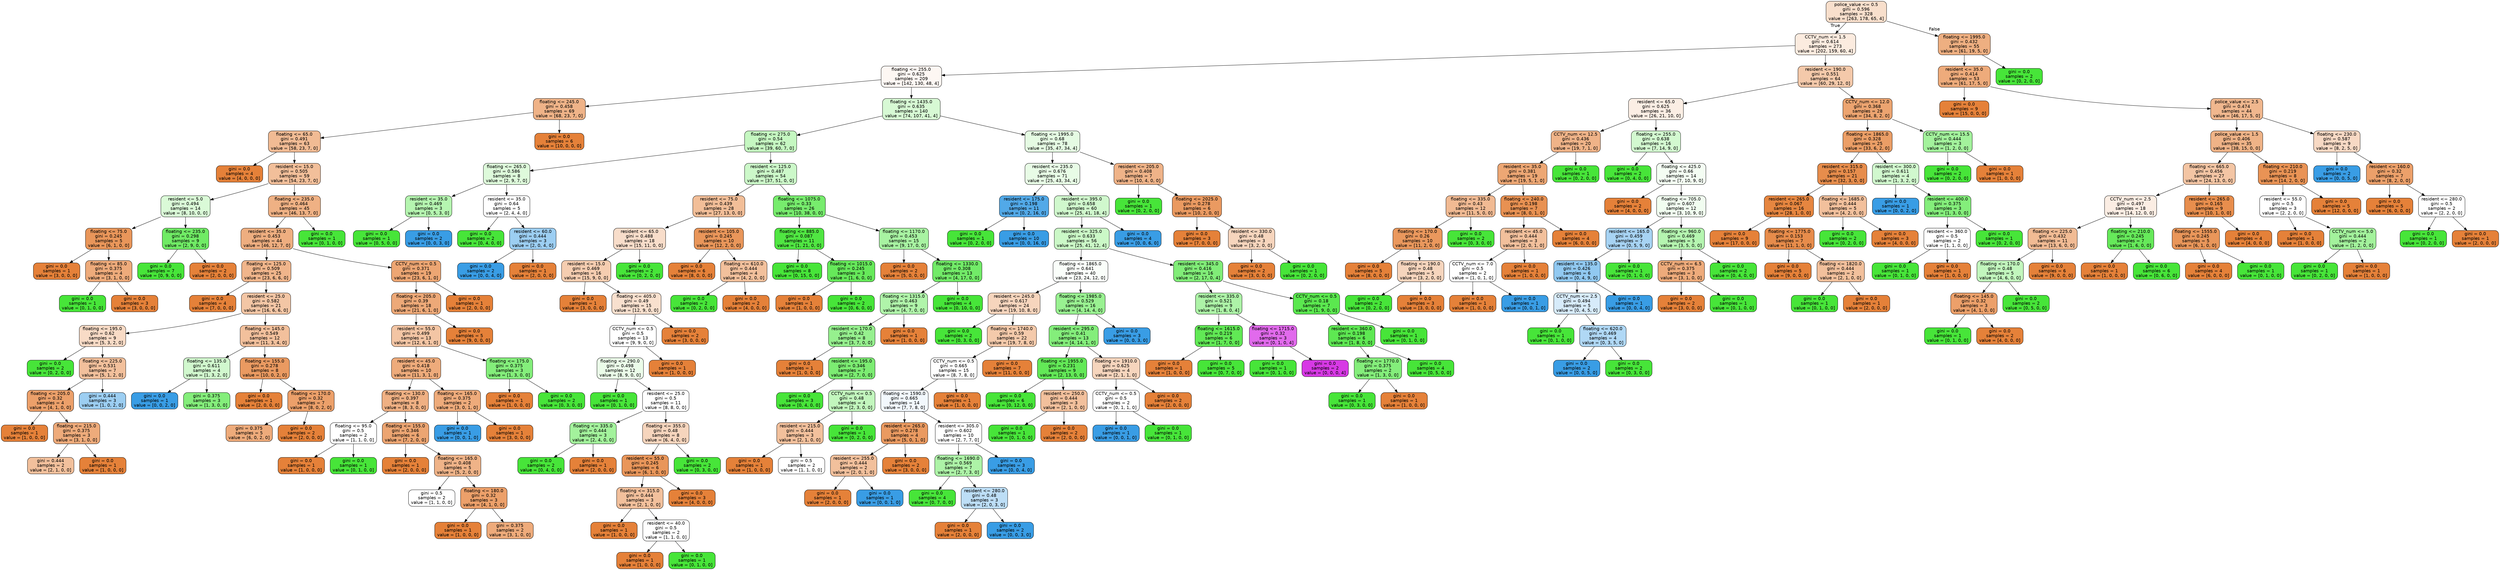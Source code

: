 digraph Tree {
node [shape=box, style="filled, rounded", color="black", fontname=helvetica] ;
edge [fontname=helvetica] ;
0 [label="police_value <= 0.5\ngini = 0.596\nsamples = 328\nvalue = [263, 178, 65, 4]", fillcolor="#f8dfcc"] ;
1 [label="CCTV_num <= 1.5\ngini = 0.614\nsamples = 273\nvalue = [202, 159, 60, 4]", fillcolor="#fbebdf"] ;
0 -> 1 [labeldistance=2.5, labelangle=45, headlabel="True"] ;
2 [label="floating <= 255.0\ngini = 0.625\nsamples = 209\nvalue = [142, 130, 48, 4]", fillcolor="#fdf7f3"] ;
1 -> 2 ;
3 [label="floating <= 245.0\ngini = 0.458\nsamples = 69\nvalue = [68, 23, 7, 0]", fillcolor="#efb388"] ;
2 -> 3 ;
4 [label="floating <= 65.0\ngini = 0.491\nsamples = 63\nvalue = [58, 23, 7, 0]", fillcolor="#f1bb94"] ;
3 -> 4 ;
5 [label="gini = 0.0\nsamples = 4\nvalue = [4, 0, 0, 0]", fillcolor="#e58139"] ;
4 -> 5 ;
6 [label="resident <= 15.0\ngini = 0.505\nsamples = 59\nvalue = [54, 23, 7, 0]", fillcolor="#f2bf9a"] ;
4 -> 6 ;
7 [label="resident <= 5.0\ngini = 0.494\nsamples = 14\nvalue = [8, 10, 0, 0]", fillcolor="#dafad7"] ;
6 -> 7 ;
8 [label="floating <= 75.0\ngini = 0.245\nsamples = 5\nvalue = [6, 1, 0, 0]", fillcolor="#e9965a"] ;
7 -> 8 ;
9 [label="gini = 0.0\nsamples = 1\nvalue = [3, 0, 0, 0]", fillcolor="#e58139"] ;
8 -> 9 ;
10 [label="floating <= 85.0\ngini = 0.375\nsamples = 4\nvalue = [3, 1, 0, 0]", fillcolor="#eeab7b"] ;
8 -> 10 ;
11 [label="gini = 0.0\nsamples = 1\nvalue = [0, 1, 0, 0]", fillcolor="#47e539"] ;
10 -> 11 ;
12 [label="gini = 0.0\nsamples = 3\nvalue = [3, 0, 0, 0]", fillcolor="#e58139"] ;
10 -> 12 ;
13 [label="floating <= 235.0\ngini = 0.298\nsamples = 9\nvalue = [2, 9, 0, 0]", fillcolor="#70eb65"] ;
7 -> 13 ;
14 [label="gini = 0.0\nsamples = 7\nvalue = [0, 9, 0, 0]", fillcolor="#47e539"] ;
13 -> 14 ;
15 [label="gini = 0.0\nsamples = 2\nvalue = [2, 0, 0, 0]", fillcolor="#e58139"] ;
13 -> 15 ;
16 [label="floating <= 235.0\ngini = 0.464\nsamples = 45\nvalue = [46, 13, 7, 0]", fillcolor="#efb184"] ;
6 -> 16 ;
17 [label="resident <= 35.0\ngini = 0.453\nsamples = 44\nvalue = [46, 12, 7, 0]", fillcolor="#eeae80"] ;
16 -> 17 ;
18 [label="floating <= 125.0\ngini = 0.509\nsamples = 25\nvalue = [23, 6, 6, 0]", fillcolor="#f0b58b"] ;
17 -> 18 ;
19 [label="gini = 0.0\nsamples = 4\nvalue = [7, 0, 0, 0]", fillcolor="#e58139"] ;
18 -> 19 ;
20 [label="resident <= 25.0\ngini = 0.582\nsamples = 21\nvalue = [16, 6, 6, 0]", fillcolor="#f3c6a5"] ;
18 -> 20 ;
21 [label="floating <= 195.0\ngini = 0.62\nsamples = 9\nvalue = [5, 3, 2, 0]", fillcolor="#f8dbc6"] ;
20 -> 21 ;
22 [label="gini = 0.0\nsamples = 2\nvalue = [0, 2, 0, 0]", fillcolor="#47e539"] ;
21 -> 22 ;
23 [label="floating <= 225.0\ngini = 0.531\nsamples = 7\nvalue = [5, 1, 2, 0]", fillcolor="#f2c09c"] ;
21 -> 23 ;
24 [label="floating <= 205.0\ngini = 0.32\nsamples = 4\nvalue = [4, 1, 0, 0]", fillcolor="#eca06a"] ;
23 -> 24 ;
25 [label="gini = 0.0\nsamples = 1\nvalue = [1, 0, 0, 0]", fillcolor="#e58139"] ;
24 -> 25 ;
26 [label="floating <= 215.0\ngini = 0.375\nsamples = 3\nvalue = [3, 1, 0, 0]", fillcolor="#eeab7b"] ;
24 -> 26 ;
27 [label="gini = 0.444\nsamples = 2\nvalue = [2, 1, 0, 0]", fillcolor="#f2c09c"] ;
26 -> 27 ;
28 [label="gini = 0.0\nsamples = 1\nvalue = [1, 0, 0, 0]", fillcolor="#e58139"] ;
26 -> 28 ;
29 [label="gini = 0.444\nsamples = 3\nvalue = [1, 0, 2, 0]", fillcolor="#9ccef2"] ;
23 -> 29 ;
30 [label="floating <= 145.0\ngini = 0.549\nsamples = 12\nvalue = [11, 3, 4, 0]", fillcolor="#f2c09c"] ;
20 -> 30 ;
31 [label="floating <= 135.0\ngini = 0.611\nsamples = 4\nvalue = [1, 3, 2, 0]", fillcolor="#d1f8ce"] ;
30 -> 31 ;
32 [label="gini = 0.0\nsamples = 1\nvalue = [0, 0, 2, 0]", fillcolor="#399de5"] ;
31 -> 32 ;
33 [label="gini = 0.375\nsamples = 3\nvalue = [1, 3, 0, 0]", fillcolor="#84ee7b"] ;
31 -> 33 ;
34 [label="floating <= 155.0\ngini = 0.278\nsamples = 8\nvalue = [10, 0, 2, 0]", fillcolor="#ea9a61"] ;
30 -> 34 ;
35 [label="gini = 0.0\nsamples = 1\nvalue = [2, 0, 0, 0]", fillcolor="#e58139"] ;
34 -> 35 ;
36 [label="floating <= 170.0\ngini = 0.32\nsamples = 7\nvalue = [8, 0, 2, 0]", fillcolor="#eca06a"] ;
34 -> 36 ;
37 [label="gini = 0.375\nsamples = 5\nvalue = [6, 0, 2, 0]", fillcolor="#eeab7b"] ;
36 -> 37 ;
38 [label="gini = 0.0\nsamples = 2\nvalue = [2, 0, 0, 0]", fillcolor="#e58139"] ;
36 -> 38 ;
39 [label="CCTV_num <= 0.5\ngini = 0.371\nsamples = 19\nvalue = [23, 6, 1, 0]", fillcolor="#eda673"] ;
17 -> 39 ;
40 [label="floating <= 205.0\ngini = 0.39\nsamples = 18\nvalue = [21, 6, 1, 0]", fillcolor="#eda978"] ;
39 -> 40 ;
41 [label="resident <= 55.0\ngini = 0.499\nsamples = 13\nvalue = [12, 6, 1, 0]", fillcolor="#f3c5a4"] ;
40 -> 41 ;
42 [label="resident <= 45.0\ngini = 0.418\nsamples = 10\nvalue = [11, 3, 1, 0]", fillcolor="#eeab7b"] ;
41 -> 42 ;
43 [label="floating <= 130.0\ngini = 0.397\nsamples = 8\nvalue = [8, 3, 0, 0]", fillcolor="#efb083"] ;
42 -> 43 ;
44 [label="floating <= 95.0\ngini = 0.5\nsamples = 2\nvalue = [1, 1, 0, 0]", fillcolor="#ffffff"] ;
43 -> 44 ;
45 [label="gini = 0.0\nsamples = 1\nvalue = [1, 0, 0, 0]", fillcolor="#e58139"] ;
44 -> 45 ;
46 [label="gini = 0.0\nsamples = 1\nvalue = [0, 1, 0, 0]", fillcolor="#47e539"] ;
44 -> 46 ;
47 [label="floating <= 155.0\ngini = 0.346\nsamples = 6\nvalue = [7, 2, 0, 0]", fillcolor="#eca572"] ;
43 -> 47 ;
48 [label="gini = 0.0\nsamples = 1\nvalue = [2, 0, 0, 0]", fillcolor="#e58139"] ;
47 -> 48 ;
49 [label="floating <= 165.0\ngini = 0.408\nsamples = 5\nvalue = [5, 2, 0, 0]", fillcolor="#efb388"] ;
47 -> 49 ;
50 [label="gini = 0.5\nsamples = 2\nvalue = [1, 1, 0, 0]", fillcolor="#ffffff"] ;
49 -> 50 ;
51 [label="floating <= 180.0\ngini = 0.32\nsamples = 3\nvalue = [4, 1, 0, 0]", fillcolor="#eca06a"] ;
49 -> 51 ;
52 [label="gini = 0.0\nsamples = 1\nvalue = [1, 0, 0, 0]", fillcolor="#e58139"] ;
51 -> 52 ;
53 [label="gini = 0.375\nsamples = 2\nvalue = [3, 1, 0, 0]", fillcolor="#eeab7b"] ;
51 -> 53 ;
54 [label="floating <= 165.0\ngini = 0.375\nsamples = 2\nvalue = [3, 0, 1, 0]", fillcolor="#eeab7b"] ;
42 -> 54 ;
55 [label="gini = 0.0\nsamples = 1\nvalue = [0, 0, 1, 0]", fillcolor="#399de5"] ;
54 -> 55 ;
56 [label="gini = 0.0\nsamples = 1\nvalue = [3, 0, 0, 0]", fillcolor="#e58139"] ;
54 -> 56 ;
57 [label="floating <= 175.0\ngini = 0.375\nsamples = 3\nvalue = [1, 3, 0, 0]", fillcolor="#84ee7b"] ;
41 -> 57 ;
58 [label="gini = 0.0\nsamples = 1\nvalue = [1, 0, 0, 0]", fillcolor="#e58139"] ;
57 -> 58 ;
59 [label="gini = 0.0\nsamples = 2\nvalue = [0, 3, 0, 0]", fillcolor="#47e539"] ;
57 -> 59 ;
60 [label="gini = 0.0\nsamples = 5\nvalue = [9, 0, 0, 0]", fillcolor="#e58139"] ;
40 -> 60 ;
61 [label="gini = 0.0\nsamples = 1\nvalue = [2, 0, 0, 0]", fillcolor="#e58139"] ;
39 -> 61 ;
62 [label="gini = 0.0\nsamples = 1\nvalue = [0, 1, 0, 0]", fillcolor="#47e539"] ;
16 -> 62 ;
63 [label="gini = 0.0\nsamples = 6\nvalue = [10, 0, 0, 0]", fillcolor="#e58139"] ;
3 -> 63 ;
64 [label="floating <= 1435.0\ngini = 0.635\nsamples = 140\nvalue = [74, 107, 41, 4]", fillcolor="#d7f9d4"] ;
2 -> 64 ;
65 [label="floating <= 275.0\ngini = 0.54\nsamples = 62\nvalue = [39, 60, 7, 0]", fillcolor="#c5f7c1"] ;
64 -> 65 ;
66 [label="floating <= 265.0\ngini = 0.586\nsamples = 8\nvalue = [2, 9, 7, 0]", fillcolor="#defadb"] ;
65 -> 66 ;
67 [label="resident <= 35.0\ngini = 0.469\nsamples = 3\nvalue = [0, 5, 3, 0]", fillcolor="#b5f5b0"] ;
66 -> 67 ;
68 [label="gini = 0.0\nsamples = 1\nvalue = [0, 5, 0, 0]", fillcolor="#47e539"] ;
67 -> 68 ;
69 [label="gini = 0.0\nsamples = 2\nvalue = [0, 0, 3, 0]", fillcolor="#399de5"] ;
67 -> 69 ;
70 [label="resident <= 35.0\ngini = 0.64\nsamples = 5\nvalue = [2, 4, 4, 0]", fillcolor="#ffffff"] ;
66 -> 70 ;
71 [label="gini = 0.0\nsamples = 2\nvalue = [0, 4, 0, 0]", fillcolor="#47e539"] ;
70 -> 71 ;
72 [label="resident <= 60.0\ngini = 0.444\nsamples = 3\nvalue = [2, 0, 4, 0]", fillcolor="#9ccef2"] ;
70 -> 72 ;
73 [label="gini = 0.0\nsamples = 2\nvalue = [0, 0, 4, 0]", fillcolor="#399de5"] ;
72 -> 73 ;
74 [label="gini = 0.0\nsamples = 1\nvalue = [2, 0, 0, 0]", fillcolor="#e58139"] ;
72 -> 74 ;
75 [label="resident <= 125.0\ngini = 0.487\nsamples = 54\nvalue = [37, 51, 0, 0]", fillcolor="#ccf8c9"] ;
65 -> 75 ;
76 [label="resident <= 75.0\ngini = 0.439\nsamples = 28\nvalue = [27, 13, 0, 0]", fillcolor="#f2be98"] ;
75 -> 76 ;
77 [label="resident <= 65.0\ngini = 0.488\nsamples = 18\nvalue = [15, 11, 0, 0]", fillcolor="#f8ddca"] ;
76 -> 77 ;
78 [label="resident <= 15.0\ngini = 0.469\nsamples = 16\nvalue = [15, 9, 0, 0]", fillcolor="#f5cdb0"] ;
77 -> 78 ;
79 [label="gini = 0.0\nsamples = 1\nvalue = [3, 0, 0, 0]", fillcolor="#e58139"] ;
78 -> 79 ;
80 [label="floating <= 405.0\ngini = 0.49\nsamples = 15\nvalue = [12, 9, 0, 0]", fillcolor="#f8e0ce"] ;
78 -> 80 ;
81 [label="CCTV_num <= 0.5\ngini = 0.5\nsamples = 13\nvalue = [9, 9, 0, 0]", fillcolor="#ffffff"] ;
80 -> 81 ;
82 [label="floating <= 290.0\ngini = 0.498\nsamples = 12\nvalue = [8, 9, 0, 0]", fillcolor="#ebfce9"] ;
81 -> 82 ;
83 [label="gini = 0.0\nsamples = 1\nvalue = [0, 1, 0, 0]", fillcolor="#47e539"] ;
82 -> 83 ;
84 [label="resident <= 25.0\ngini = 0.5\nsamples = 11\nvalue = [8, 8, 0, 0]", fillcolor="#ffffff"] ;
82 -> 84 ;
85 [label="floating <= 335.0\ngini = 0.444\nsamples = 3\nvalue = [2, 4, 0, 0]", fillcolor="#a3f29c"] ;
84 -> 85 ;
86 [label="gini = 0.0\nsamples = 2\nvalue = [0, 4, 0, 0]", fillcolor="#47e539"] ;
85 -> 86 ;
87 [label="gini = 0.0\nsamples = 1\nvalue = [2, 0, 0, 0]", fillcolor="#e58139"] ;
85 -> 87 ;
88 [label="floating <= 355.0\ngini = 0.48\nsamples = 8\nvalue = [6, 4, 0, 0]", fillcolor="#f6d5bd"] ;
84 -> 88 ;
89 [label="resident <= 55.0\ngini = 0.245\nsamples = 6\nvalue = [6, 1, 0, 0]", fillcolor="#e9965a"] ;
88 -> 89 ;
90 [label="floating <= 315.0\ngini = 0.444\nsamples = 3\nvalue = [2, 1, 0, 0]", fillcolor="#f2c09c"] ;
89 -> 90 ;
91 [label="gini = 0.0\nsamples = 1\nvalue = [1, 0, 0, 0]", fillcolor="#e58139"] ;
90 -> 91 ;
92 [label="resident <= 40.0\ngini = 0.5\nsamples = 2\nvalue = [1, 1, 0, 0]", fillcolor="#ffffff"] ;
90 -> 92 ;
93 [label="gini = 0.0\nsamples = 1\nvalue = [1, 0, 0, 0]", fillcolor="#e58139"] ;
92 -> 93 ;
94 [label="gini = 0.0\nsamples = 1\nvalue = [0, 1, 0, 0]", fillcolor="#47e539"] ;
92 -> 94 ;
95 [label="gini = 0.0\nsamples = 3\nvalue = [4, 0, 0, 0]", fillcolor="#e58139"] ;
89 -> 95 ;
96 [label="gini = 0.0\nsamples = 2\nvalue = [0, 3, 0, 0]", fillcolor="#47e539"] ;
88 -> 96 ;
97 [label="gini = 0.0\nsamples = 1\nvalue = [1, 0, 0, 0]", fillcolor="#e58139"] ;
81 -> 97 ;
98 [label="gini = 0.0\nsamples = 2\nvalue = [3, 0, 0, 0]", fillcolor="#e58139"] ;
80 -> 98 ;
99 [label="gini = 0.0\nsamples = 2\nvalue = [0, 2, 0, 0]", fillcolor="#47e539"] ;
77 -> 99 ;
100 [label="resident <= 105.0\ngini = 0.245\nsamples = 10\nvalue = [12, 2, 0, 0]", fillcolor="#e9965a"] ;
76 -> 100 ;
101 [label="gini = 0.0\nsamples = 6\nvalue = [8, 0, 0, 0]", fillcolor="#e58139"] ;
100 -> 101 ;
102 [label="floating <= 610.0\ngini = 0.444\nsamples = 4\nvalue = [4, 2, 0, 0]", fillcolor="#f2c09c"] ;
100 -> 102 ;
103 [label="gini = 0.0\nsamples = 2\nvalue = [0, 2, 0, 0]", fillcolor="#47e539"] ;
102 -> 103 ;
104 [label="gini = 0.0\nsamples = 2\nvalue = [4, 0, 0, 0]", fillcolor="#e58139"] ;
102 -> 104 ;
105 [label="floating <= 1075.0\ngini = 0.33\nsamples = 26\nvalue = [10, 38, 0, 0]", fillcolor="#77ec6d"] ;
75 -> 105 ;
106 [label="floating <= 885.0\ngini = 0.087\nsamples = 11\nvalue = [1, 21, 0, 0]", fillcolor="#50e642"] ;
105 -> 106 ;
107 [label="gini = 0.0\nsamples = 8\nvalue = [0, 15, 0, 0]", fillcolor="#47e539"] ;
106 -> 107 ;
108 [label="floating <= 1015.0\ngini = 0.245\nsamples = 3\nvalue = [1, 6, 0, 0]", fillcolor="#66e95a"] ;
106 -> 108 ;
109 [label="gini = 0.0\nsamples = 1\nvalue = [1, 0, 0, 0]", fillcolor="#e58139"] ;
108 -> 109 ;
110 [label="gini = 0.0\nsamples = 2\nvalue = [0, 6, 0, 0]", fillcolor="#47e539"] ;
108 -> 110 ;
111 [label="floating <= 1170.0\ngini = 0.453\nsamples = 15\nvalue = [9, 17, 0, 0]", fillcolor="#a8f3a2"] ;
105 -> 111 ;
112 [label="gini = 0.0\nsamples = 2\nvalue = [5, 0, 0, 0]", fillcolor="#e58139"] ;
111 -> 112 ;
113 [label="floating <= 1330.0\ngini = 0.308\nsamples = 13\nvalue = [4, 17, 0, 0]", fillcolor="#72eb68"] ;
111 -> 113 ;
114 [label="floating <= 1315.0\ngini = 0.463\nsamples = 9\nvalue = [4, 7, 0, 0]", fillcolor="#b0f4aa"] ;
113 -> 114 ;
115 [label="resident <= 170.0\ngini = 0.42\nsamples = 8\nvalue = [3, 7, 0, 0]", fillcolor="#96f08e"] ;
114 -> 115 ;
116 [label="gini = 0.0\nsamples = 1\nvalue = [1, 0, 0, 0]", fillcolor="#e58139"] ;
115 -> 116 ;
117 [label="resident <= 195.0\ngini = 0.346\nsamples = 7\nvalue = [2, 7, 0, 0]", fillcolor="#7cec72"] ;
115 -> 117 ;
118 [label="gini = 0.0\nsamples = 3\nvalue = [0, 4, 0, 0]", fillcolor="#47e539"] ;
117 -> 118 ;
119 [label="CCTV_num <= 0.5\ngini = 0.48\nsamples = 4\nvalue = [2, 3, 0, 0]", fillcolor="#c2f6bd"] ;
117 -> 119 ;
120 [label="resident <= 215.0\ngini = 0.444\nsamples = 3\nvalue = [2, 1, 0, 0]", fillcolor="#f2c09c"] ;
119 -> 120 ;
121 [label="gini = 0.0\nsamples = 1\nvalue = [1, 0, 0, 0]", fillcolor="#e58139"] ;
120 -> 121 ;
122 [label="gini = 0.5\nsamples = 2\nvalue = [1, 1, 0, 0]", fillcolor="#ffffff"] ;
120 -> 122 ;
123 [label="gini = 0.0\nsamples = 1\nvalue = [0, 2, 0, 0]", fillcolor="#47e539"] ;
119 -> 123 ;
124 [label="gini = 0.0\nsamples = 1\nvalue = [1, 0, 0, 0]", fillcolor="#e58139"] ;
114 -> 124 ;
125 [label="gini = 0.0\nsamples = 4\nvalue = [0, 10, 0, 0]", fillcolor="#47e539"] ;
113 -> 125 ;
126 [label="floating <= 1995.0\ngini = 0.68\nsamples = 78\nvalue = [35, 47, 34, 4]", fillcolor="#e5fbe3"] ;
64 -> 126 ;
127 [label="resident <= 235.0\ngini = 0.676\nsamples = 71\nvalue = [25, 43, 34, 4]", fillcolor="#e8fce6"] ;
126 -> 127 ;
128 [label="resident <= 175.0\ngini = 0.198\nsamples = 11\nvalue = [0, 2, 16, 0]", fillcolor="#52a9e8"] ;
127 -> 128 ;
129 [label="gini = 0.0\nsamples = 1\nvalue = [0, 2, 0, 0]", fillcolor="#47e539"] ;
128 -> 129 ;
130 [label="gini = 0.0\nsamples = 10\nvalue = [0, 0, 16, 0]", fillcolor="#399de5"] ;
128 -> 130 ;
131 [label="resident <= 395.0\ngini = 0.658\nsamples = 60\nvalue = [25, 41, 18, 4]", fillcolor="#d0f8cd"] ;
127 -> 131 ;
132 [label="resident <= 325.0\ngini = 0.633\nsamples = 56\nvalue = [25, 41, 12, 4]", fillcolor="#cbf8c7"] ;
131 -> 132 ;
133 [label="floating <= 1865.0\ngini = 0.641\nsamples = 40\nvalue = [23, 24, 12, 0]", fillcolor="#fafefa"] ;
132 -> 133 ;
134 [label="resident <= 245.0\ngini = 0.617\nsamples = 24\nvalue = [19, 10, 8, 0]", fillcolor="#f6d5bd"] ;
133 -> 134 ;
135 [label="gini = 0.0\nsamples = 2\nvalue = [0, 3, 0, 0]", fillcolor="#47e539"] ;
134 -> 135 ;
136 [label="floating <= 1740.0\ngini = 0.59\nsamples = 22\nvalue = [19, 7, 8, 0]", fillcolor="#f4caab"] ;
134 -> 136 ;
137 [label="CCTV_num <= 0.5\ngini = 0.665\nsamples = 15\nvalue = [8, 7, 8, 0]", fillcolor="#ffffff"] ;
136 -> 137 ;
138 [label="floating <= 1590.0\ngini = 0.665\nsamples = 14\nvalue = [7, 7, 8, 0]", fillcolor="#f2f8fd"] ;
137 -> 138 ;
139 [label="resident <= 265.0\ngini = 0.278\nsamples = 4\nvalue = [5, 0, 1, 0]", fillcolor="#ea9a61"] ;
138 -> 139 ;
140 [label="resident <= 255.0\ngini = 0.444\nsamples = 2\nvalue = [2, 0, 1, 0]", fillcolor="#f2c09c"] ;
139 -> 140 ;
141 [label="gini = 0.0\nsamples = 1\nvalue = [2, 0, 0, 0]", fillcolor="#e58139"] ;
140 -> 141 ;
142 [label="gini = 0.0\nsamples = 1\nvalue = [0, 0, 1, 0]", fillcolor="#399de5"] ;
140 -> 142 ;
143 [label="gini = 0.0\nsamples = 2\nvalue = [3, 0, 0, 0]", fillcolor="#e58139"] ;
139 -> 143 ;
144 [label="resident <= 305.0\ngini = 0.602\nsamples = 10\nvalue = [2, 7, 7, 0]", fillcolor="#ffffff"] ;
138 -> 144 ;
145 [label="floating <= 1690.0\ngini = 0.569\nsamples = 7\nvalue = [2, 7, 3, 0]", fillcolor="#adf3a7"] ;
144 -> 145 ;
146 [label="gini = 0.0\nsamples = 4\nvalue = [0, 7, 0, 0]", fillcolor="#47e539"] ;
145 -> 146 ;
147 [label="resident <= 280.0\ngini = 0.48\nsamples = 3\nvalue = [2, 0, 3, 0]", fillcolor="#bddef6"] ;
145 -> 147 ;
148 [label="gini = 0.0\nsamples = 1\nvalue = [2, 0, 0, 0]", fillcolor="#e58139"] ;
147 -> 148 ;
149 [label="gini = 0.0\nsamples = 2\nvalue = [0, 0, 3, 0]", fillcolor="#399de5"] ;
147 -> 149 ;
150 [label="gini = 0.0\nsamples = 3\nvalue = [0, 0, 4, 0]", fillcolor="#399de5"] ;
144 -> 150 ;
151 [label="gini = 0.0\nsamples = 1\nvalue = [1, 0, 0, 0]", fillcolor="#e58139"] ;
137 -> 151 ;
152 [label="gini = 0.0\nsamples = 7\nvalue = [11, 0, 0, 0]", fillcolor="#e58139"] ;
136 -> 152 ;
153 [label="floating <= 1985.0\ngini = 0.529\nsamples = 16\nvalue = [4, 14, 4, 0]", fillcolor="#99f191"] ;
133 -> 153 ;
154 [label="resident <= 295.0\ngini = 0.41\nsamples = 13\nvalue = [4, 14, 1, 0]", fillcolor="#84ee7b"] ;
153 -> 154 ;
155 [label="floating <= 1955.0\ngini = 0.231\nsamples = 9\nvalue = [2, 13, 0, 0]", fillcolor="#63e957"] ;
154 -> 155 ;
156 [label="gini = 0.0\nsamples = 6\nvalue = [0, 12, 0, 0]", fillcolor="#47e539"] ;
155 -> 156 ;
157 [label="resident <= 250.0\ngini = 0.444\nsamples = 3\nvalue = [2, 1, 0, 0]", fillcolor="#f2c09c"] ;
155 -> 157 ;
158 [label="gini = 0.0\nsamples = 1\nvalue = [0, 1, 0, 0]", fillcolor="#47e539"] ;
157 -> 158 ;
159 [label="gini = 0.0\nsamples = 2\nvalue = [2, 0, 0, 0]", fillcolor="#e58139"] ;
157 -> 159 ;
160 [label="floating <= 1910.0\ngini = 0.625\nsamples = 4\nvalue = [2, 1, 1, 0]", fillcolor="#f6d5bd"] ;
154 -> 160 ;
161 [label="CCTV_num <= 0.5\ngini = 0.5\nsamples = 2\nvalue = [0, 1, 1, 0]", fillcolor="#ffffff"] ;
160 -> 161 ;
162 [label="gini = 0.0\nsamples = 1\nvalue = [0, 0, 1, 0]", fillcolor="#399de5"] ;
161 -> 162 ;
163 [label="gini = 0.0\nsamples = 1\nvalue = [0, 1, 0, 0]", fillcolor="#47e539"] ;
161 -> 163 ;
164 [label="gini = 0.0\nsamples = 2\nvalue = [2, 0, 0, 0]", fillcolor="#e58139"] ;
160 -> 164 ;
165 [label="gini = 0.0\nsamples = 3\nvalue = [0, 0, 3, 0]", fillcolor="#399de5"] ;
153 -> 165 ;
166 [label="resident <= 345.0\ngini = 0.416\nsamples = 16\nvalue = [2, 17, 0, 4]", fillcolor="#81ed78"] ;
132 -> 166 ;
167 [label="resident <= 335.0\ngini = 0.521\nsamples = 9\nvalue = [1, 8, 0, 4]", fillcolor="#adf3a7"] ;
166 -> 167 ;
168 [label="floating <= 1615.0\ngini = 0.219\nsamples = 6\nvalue = [1, 7, 0, 0]", fillcolor="#61e955"] ;
167 -> 168 ;
169 [label="gini = 0.0\nsamples = 1\nvalue = [1, 0, 0, 0]", fillcolor="#e58139"] ;
168 -> 169 ;
170 [label="gini = 0.0\nsamples = 5\nvalue = [0, 7, 0, 0]", fillcolor="#47e539"] ;
168 -> 170 ;
171 [label="floating <= 1715.0\ngini = 0.32\nsamples = 3\nvalue = [0, 1, 0, 4]", fillcolor="#e16aec"] ;
167 -> 171 ;
172 [label="gini = 0.0\nsamples = 1\nvalue = [0, 1, 0, 0]", fillcolor="#47e539"] ;
171 -> 172 ;
173 [label="gini = 0.0\nsamples = 2\nvalue = [0, 0, 0, 4]", fillcolor="#d739e5"] ;
171 -> 173 ;
174 [label="CCTV_num <= 0.5\ngini = 0.18\nsamples = 7\nvalue = [1, 9, 0, 0]", fillcolor="#5be84f"] ;
166 -> 174 ;
175 [label="resident <= 360.0\ngini = 0.198\nsamples = 6\nvalue = [1, 8, 0, 0]", fillcolor="#5ee852"] ;
174 -> 175 ;
176 [label="floating <= 1770.0\ngini = 0.375\nsamples = 2\nvalue = [1, 3, 0, 0]", fillcolor="#84ee7b"] ;
175 -> 176 ;
177 [label="gini = 0.0\nsamples = 1\nvalue = [0, 3, 0, 0]", fillcolor="#47e539"] ;
176 -> 177 ;
178 [label="gini = 0.0\nsamples = 1\nvalue = [1, 0, 0, 0]", fillcolor="#e58139"] ;
176 -> 178 ;
179 [label="gini = 0.0\nsamples = 4\nvalue = [0, 5, 0, 0]", fillcolor="#47e539"] ;
175 -> 179 ;
180 [label="gini = 0.0\nsamples = 1\nvalue = [0, 1, 0, 0]", fillcolor="#47e539"] ;
174 -> 180 ;
181 [label="gini = 0.0\nsamples = 4\nvalue = [0, 0, 6, 0]", fillcolor="#399de5"] ;
131 -> 181 ;
182 [label="resident <= 205.0\ngini = 0.408\nsamples = 7\nvalue = [10, 4, 0, 0]", fillcolor="#efb388"] ;
126 -> 182 ;
183 [label="gini = 0.0\nsamples = 1\nvalue = [0, 2, 0, 0]", fillcolor="#47e539"] ;
182 -> 183 ;
184 [label="floating <= 2025.0\ngini = 0.278\nsamples = 6\nvalue = [10, 2, 0, 0]", fillcolor="#ea9a61"] ;
182 -> 184 ;
185 [label="gini = 0.0\nsamples = 3\nvalue = [7, 0, 0, 0]", fillcolor="#e58139"] ;
184 -> 185 ;
186 [label="resident <= 330.0\ngini = 0.48\nsamples = 3\nvalue = [3, 2, 0, 0]", fillcolor="#f6d5bd"] ;
184 -> 186 ;
187 [label="gini = 0.0\nsamples = 2\nvalue = [3, 0, 0, 0]", fillcolor="#e58139"] ;
186 -> 187 ;
188 [label="gini = 0.0\nsamples = 1\nvalue = [0, 2, 0, 0]", fillcolor="#47e539"] ;
186 -> 188 ;
189 [label="resident <= 190.0\ngini = 0.551\nsamples = 64\nvalue = [60, 29, 12, 0]", fillcolor="#f4c9aa"] ;
1 -> 189 ;
190 [label="resident <= 65.0\ngini = 0.625\nsamples = 36\nvalue = [26, 21, 10, 0]", fillcolor="#fbeee4"] ;
189 -> 190 ;
191 [label="CCTV_num <= 12.5\ngini = 0.436\nsamples = 20\nvalue = [19, 7, 1, 0]", fillcolor="#efb388"] ;
190 -> 191 ;
192 [label="resident <= 35.0\ngini = 0.381\nsamples = 19\nvalue = [19, 5, 1, 0]", fillcolor="#eda774"] ;
191 -> 192 ;
193 [label="floating <= 335.0\ngini = 0.43\nsamples = 12\nvalue = [11, 5, 0, 0]", fillcolor="#f1ba93"] ;
192 -> 193 ;
194 [label="floating <= 170.0\ngini = 0.26\nsamples = 10\nvalue = [11, 2, 0, 0]", fillcolor="#ea985d"] ;
193 -> 194 ;
195 [label="gini = 0.0\nsamples = 5\nvalue = [8, 0, 0, 0]", fillcolor="#e58139"] ;
194 -> 195 ;
196 [label="floating <= 190.0\ngini = 0.48\nsamples = 5\nvalue = [3, 2, 0, 0]", fillcolor="#f6d5bd"] ;
194 -> 196 ;
197 [label="gini = 0.0\nsamples = 2\nvalue = [0, 2, 0, 0]", fillcolor="#47e539"] ;
196 -> 197 ;
198 [label="gini = 0.0\nsamples = 3\nvalue = [3, 0, 0, 0]", fillcolor="#e58139"] ;
196 -> 198 ;
199 [label="gini = 0.0\nsamples = 2\nvalue = [0, 3, 0, 0]", fillcolor="#47e539"] ;
193 -> 199 ;
200 [label="floating <= 240.0\ngini = 0.198\nsamples = 7\nvalue = [8, 0, 1, 0]", fillcolor="#e89152"] ;
192 -> 200 ;
201 [label="resident <= 45.0\ngini = 0.444\nsamples = 3\nvalue = [2, 0, 1, 0]", fillcolor="#f2c09c"] ;
200 -> 201 ;
202 [label="CCTV_num <= 7.0\ngini = 0.5\nsamples = 2\nvalue = [1, 0, 1, 0]", fillcolor="#ffffff"] ;
201 -> 202 ;
203 [label="gini = 0.0\nsamples = 1\nvalue = [1, 0, 0, 0]", fillcolor="#e58139"] ;
202 -> 203 ;
204 [label="gini = 0.0\nsamples = 1\nvalue = [0, 0, 1, 0]", fillcolor="#399de5"] ;
202 -> 204 ;
205 [label="gini = 0.0\nsamples = 1\nvalue = [1, 0, 0, 0]", fillcolor="#e58139"] ;
201 -> 205 ;
206 [label="gini = 0.0\nsamples = 4\nvalue = [6, 0, 0, 0]", fillcolor="#e58139"] ;
200 -> 206 ;
207 [label="gini = 0.0\nsamples = 1\nvalue = [0, 2, 0, 0]", fillcolor="#47e539"] ;
191 -> 207 ;
208 [label="floating <= 255.0\ngini = 0.638\nsamples = 16\nvalue = [7, 14, 9, 0]", fillcolor="#d3f9d0"] ;
190 -> 208 ;
209 [label="gini = 0.0\nsamples = 2\nvalue = [0, 4, 0, 0]", fillcolor="#47e539"] ;
208 -> 209 ;
210 [label="floating <= 425.0\ngini = 0.66\nsamples = 14\nvalue = [7, 10, 9, 0]", fillcolor="#f4fdf3"] ;
208 -> 210 ;
211 [label="gini = 0.0\nsamples = 2\nvalue = [4, 0, 0, 0]", fillcolor="#e58139"] ;
210 -> 211 ;
212 [label="floating <= 705.0\ngini = 0.607\nsamples = 12\nvalue = [3, 10, 9, 0]", fillcolor="#f1fdf0"] ;
210 -> 212 ;
213 [label="resident <= 165.0\ngini = 0.459\nsamples = 7\nvalue = [0, 5, 9, 0]", fillcolor="#a7d3f3"] ;
212 -> 213 ;
214 [label="resident <= 135.0\ngini = 0.426\nsamples = 6\nvalue = [0, 4, 9, 0]", fillcolor="#91c9f1"] ;
213 -> 214 ;
215 [label="CCTV_num <= 2.5\ngini = 0.494\nsamples = 5\nvalue = [0, 4, 5, 0]", fillcolor="#d7ebfa"] ;
214 -> 215 ;
216 [label="gini = 0.0\nsamples = 1\nvalue = [0, 1, 0, 0]", fillcolor="#47e539"] ;
215 -> 216 ;
217 [label="floating <= 620.0\ngini = 0.469\nsamples = 4\nvalue = [0, 3, 5, 0]", fillcolor="#b0d8f5"] ;
215 -> 217 ;
218 [label="gini = 0.0\nsamples = 2\nvalue = [0, 0, 5, 0]", fillcolor="#399de5"] ;
217 -> 218 ;
219 [label="gini = 0.0\nsamples = 2\nvalue = [0, 3, 0, 0]", fillcolor="#47e539"] ;
217 -> 219 ;
220 [label="gini = 0.0\nsamples = 1\nvalue = [0, 0, 4, 0]", fillcolor="#399de5"] ;
214 -> 220 ;
221 [label="gini = 0.0\nsamples = 1\nvalue = [0, 1, 0, 0]", fillcolor="#47e539"] ;
213 -> 221 ;
222 [label="floating <= 960.0\ngini = 0.469\nsamples = 5\nvalue = [3, 5, 0, 0]", fillcolor="#b5f5b0"] ;
212 -> 222 ;
223 [label="CCTV_num <= 6.5\ngini = 0.375\nsamples = 3\nvalue = [3, 1, 0, 0]", fillcolor="#eeab7b"] ;
222 -> 223 ;
224 [label="gini = 0.0\nsamples = 2\nvalue = [3, 0, 0, 0]", fillcolor="#e58139"] ;
223 -> 224 ;
225 [label="gini = 0.0\nsamples = 1\nvalue = [0, 1, 0, 0]", fillcolor="#47e539"] ;
223 -> 225 ;
226 [label="gini = 0.0\nsamples = 2\nvalue = [0, 4, 0, 0]", fillcolor="#47e539"] ;
222 -> 226 ;
227 [label="CCTV_num <= 12.0\ngini = 0.368\nsamples = 28\nvalue = [34, 8, 2, 0]", fillcolor="#eca470"] ;
189 -> 227 ;
228 [label="floating <= 1865.0\ngini = 0.328\nsamples = 25\nvalue = [33, 6, 2, 0]", fillcolor="#eb9e66"] ;
227 -> 228 ;
229 [label="resident <= 315.0\ngini = 0.157\nsamples = 21\nvalue = [32, 3, 0, 0]", fillcolor="#e78d4c"] ;
228 -> 229 ;
230 [label="resident <= 265.0\ngini = 0.067\nsamples = 16\nvalue = [28, 1, 0, 0]", fillcolor="#e68640"] ;
229 -> 230 ;
231 [label="gini = 0.0\nsamples = 9\nvalue = [17, 0, 0, 0]", fillcolor="#e58139"] ;
230 -> 231 ;
232 [label="floating <= 1775.0\ngini = 0.153\nsamples = 7\nvalue = [11, 1, 0, 0]", fillcolor="#e78c4b"] ;
230 -> 232 ;
233 [label="gini = 0.0\nsamples = 5\nvalue = [9, 0, 0, 0]", fillcolor="#e58139"] ;
232 -> 233 ;
234 [label="floating <= 1820.0\ngini = 0.444\nsamples = 2\nvalue = [2, 1, 0, 0]", fillcolor="#f2c09c"] ;
232 -> 234 ;
235 [label="gini = 0.0\nsamples = 1\nvalue = [0, 1, 0, 0]", fillcolor="#47e539"] ;
234 -> 235 ;
236 [label="gini = 0.0\nsamples = 1\nvalue = [2, 0, 0, 0]", fillcolor="#e58139"] ;
234 -> 236 ;
237 [label="floating <= 1685.0\ngini = 0.444\nsamples = 5\nvalue = [4, 2, 0, 0]", fillcolor="#f2c09c"] ;
229 -> 237 ;
238 [label="gini = 0.0\nsamples = 2\nvalue = [0, 2, 0, 0]", fillcolor="#47e539"] ;
237 -> 238 ;
239 [label="gini = 0.0\nsamples = 3\nvalue = [4, 0, 0, 0]", fillcolor="#e58139"] ;
237 -> 239 ;
240 [label="resident <= 300.0\ngini = 0.611\nsamples = 4\nvalue = [1, 3, 2, 0]", fillcolor="#d1f8ce"] ;
228 -> 240 ;
241 [label="gini = 0.0\nsamples = 1\nvalue = [0, 0, 2, 0]", fillcolor="#399de5"] ;
240 -> 241 ;
242 [label="resident <= 400.0\ngini = 0.375\nsamples = 3\nvalue = [1, 3, 0, 0]", fillcolor="#84ee7b"] ;
240 -> 242 ;
243 [label="resident <= 360.0\ngini = 0.5\nsamples = 2\nvalue = [1, 1, 0, 0]", fillcolor="#ffffff"] ;
242 -> 243 ;
244 [label="gini = 0.0\nsamples = 1\nvalue = [0, 1, 0, 0]", fillcolor="#47e539"] ;
243 -> 244 ;
245 [label="gini = 0.0\nsamples = 1\nvalue = [1, 0, 0, 0]", fillcolor="#e58139"] ;
243 -> 245 ;
246 [label="gini = 0.0\nsamples = 1\nvalue = [0, 2, 0, 0]", fillcolor="#47e539"] ;
242 -> 246 ;
247 [label="CCTV_num <= 15.5\ngini = 0.444\nsamples = 3\nvalue = [1, 2, 0, 0]", fillcolor="#a3f29c"] ;
227 -> 247 ;
248 [label="gini = 0.0\nsamples = 2\nvalue = [0, 2, 0, 0]", fillcolor="#47e539"] ;
247 -> 248 ;
249 [label="gini = 0.0\nsamples = 1\nvalue = [1, 0, 0, 0]", fillcolor="#e58139"] ;
247 -> 249 ;
250 [label="floating <= 1995.0\ngini = 0.432\nsamples = 55\nvalue = [61, 19, 5, 0]", fillcolor="#eeaf81"] ;
0 -> 250 [labeldistance=2.5, labelangle=-45, headlabel="False"] ;
251 [label="resident <= 35.0\ngini = 0.414\nsamples = 53\nvalue = [61, 17, 5, 0]", fillcolor="#eeab7b"] ;
250 -> 251 ;
252 [label="gini = 0.0\nsamples = 9\nvalue = [15, 0, 0, 0]", fillcolor="#e58139"] ;
251 -> 252 ;
253 [label="police_value <= 2.5\ngini = 0.474\nsamples = 44\nvalue = [46, 17, 5, 0]", fillcolor="#f0b78e"] ;
251 -> 253 ;
254 [label="police_value <= 1.5\ngini = 0.406\nsamples = 35\nvalue = [38, 15, 0, 0]", fillcolor="#efb387"] ;
253 -> 254 ;
255 [label="floating <= 665.0\ngini = 0.456\nsamples = 27\nvalue = [24, 13, 0, 0]", fillcolor="#f3c5a4"] ;
254 -> 255 ;
256 [label="CCTV_num <= 2.5\ngini = 0.497\nsamples = 18\nvalue = [14, 12, 0, 0]", fillcolor="#fbede3"] ;
255 -> 256 ;
257 [label="floating <= 225.0\ngini = 0.432\nsamples = 11\nvalue = [13, 6, 0, 0]", fillcolor="#f1bb94"] ;
256 -> 257 ;
258 [label="floating <= 170.0\ngini = 0.48\nsamples = 5\nvalue = [4, 6, 0, 0]", fillcolor="#c2f6bd"] ;
257 -> 258 ;
259 [label="floating <= 145.0\ngini = 0.32\nsamples = 3\nvalue = [4, 1, 0, 0]", fillcolor="#eca06a"] ;
258 -> 259 ;
260 [label="gini = 0.0\nsamples = 1\nvalue = [0, 1, 0, 0]", fillcolor="#47e539"] ;
259 -> 260 ;
261 [label="gini = 0.0\nsamples = 2\nvalue = [4, 0, 0, 0]", fillcolor="#e58139"] ;
259 -> 261 ;
262 [label="gini = 0.0\nsamples = 2\nvalue = [0, 5, 0, 0]", fillcolor="#47e539"] ;
258 -> 262 ;
263 [label="gini = 0.0\nsamples = 6\nvalue = [9, 0, 0, 0]", fillcolor="#e58139"] ;
257 -> 263 ;
264 [label="floating <= 210.0\ngini = 0.245\nsamples = 7\nvalue = [1, 6, 0, 0]", fillcolor="#66e95a"] ;
256 -> 264 ;
265 [label="gini = 0.0\nsamples = 1\nvalue = [1, 0, 0, 0]", fillcolor="#e58139"] ;
264 -> 265 ;
266 [label="gini = 0.0\nsamples = 6\nvalue = [0, 6, 0, 0]", fillcolor="#47e539"] ;
264 -> 266 ;
267 [label="resident <= 265.0\ngini = 0.165\nsamples = 9\nvalue = [10, 1, 0, 0]", fillcolor="#e88e4d"] ;
255 -> 267 ;
268 [label="floating <= 1555.0\ngini = 0.245\nsamples = 5\nvalue = [6, 1, 0, 0]", fillcolor="#e9965a"] ;
267 -> 268 ;
269 [label="gini = 0.0\nsamples = 4\nvalue = [6, 0, 0, 0]", fillcolor="#e58139"] ;
268 -> 269 ;
270 [label="gini = 0.0\nsamples = 1\nvalue = [0, 1, 0, 0]", fillcolor="#47e539"] ;
268 -> 270 ;
271 [label="gini = 0.0\nsamples = 4\nvalue = [4, 0, 0, 0]", fillcolor="#e58139"] ;
267 -> 271 ;
272 [label="floating <= 210.0\ngini = 0.219\nsamples = 8\nvalue = [14, 2, 0, 0]", fillcolor="#e99355"] ;
254 -> 272 ;
273 [label="resident <= 55.0\ngini = 0.5\nsamples = 3\nvalue = [2, 2, 0, 0]", fillcolor="#ffffff"] ;
272 -> 273 ;
274 [label="gini = 0.0\nsamples = 1\nvalue = [1, 0, 0, 0]", fillcolor="#e58139"] ;
273 -> 274 ;
275 [label="CCTV_num <= 5.0\ngini = 0.444\nsamples = 2\nvalue = [1, 2, 0, 0]", fillcolor="#a3f29c"] ;
273 -> 275 ;
276 [label="gini = 0.0\nsamples = 1\nvalue = [0, 2, 0, 0]", fillcolor="#47e539"] ;
275 -> 276 ;
277 [label="gini = 0.0\nsamples = 1\nvalue = [1, 0, 0, 0]", fillcolor="#e58139"] ;
275 -> 277 ;
278 [label="gini = 0.0\nsamples = 5\nvalue = [12, 0, 0, 0]", fillcolor="#e58139"] ;
272 -> 278 ;
279 [label="floating <= 230.0\ngini = 0.587\nsamples = 9\nvalue = [8, 2, 5, 0]", fillcolor="#f7d9c4"] ;
253 -> 279 ;
280 [label="gini = 0.0\nsamples = 2\nvalue = [0, 0, 5, 0]", fillcolor="#399de5"] ;
279 -> 280 ;
281 [label="resident <= 160.0\ngini = 0.32\nsamples = 7\nvalue = [8, 2, 0, 0]", fillcolor="#eca06a"] ;
279 -> 281 ;
282 [label="gini = 0.0\nsamples = 5\nvalue = [6, 0, 0, 0]", fillcolor="#e58139"] ;
281 -> 282 ;
283 [label="resident <= 280.0\ngini = 0.5\nsamples = 2\nvalue = [2, 2, 0, 0]", fillcolor="#ffffff"] ;
281 -> 283 ;
284 [label="gini = 0.0\nsamples = 1\nvalue = [0, 2, 0, 0]", fillcolor="#47e539"] ;
283 -> 284 ;
285 [label="gini = 0.0\nsamples = 1\nvalue = [2, 0, 0, 0]", fillcolor="#e58139"] ;
283 -> 285 ;
286 [label="gini = 0.0\nsamples = 2\nvalue = [0, 2, 0, 0]", fillcolor="#47e539"] ;
250 -> 286 ;
}